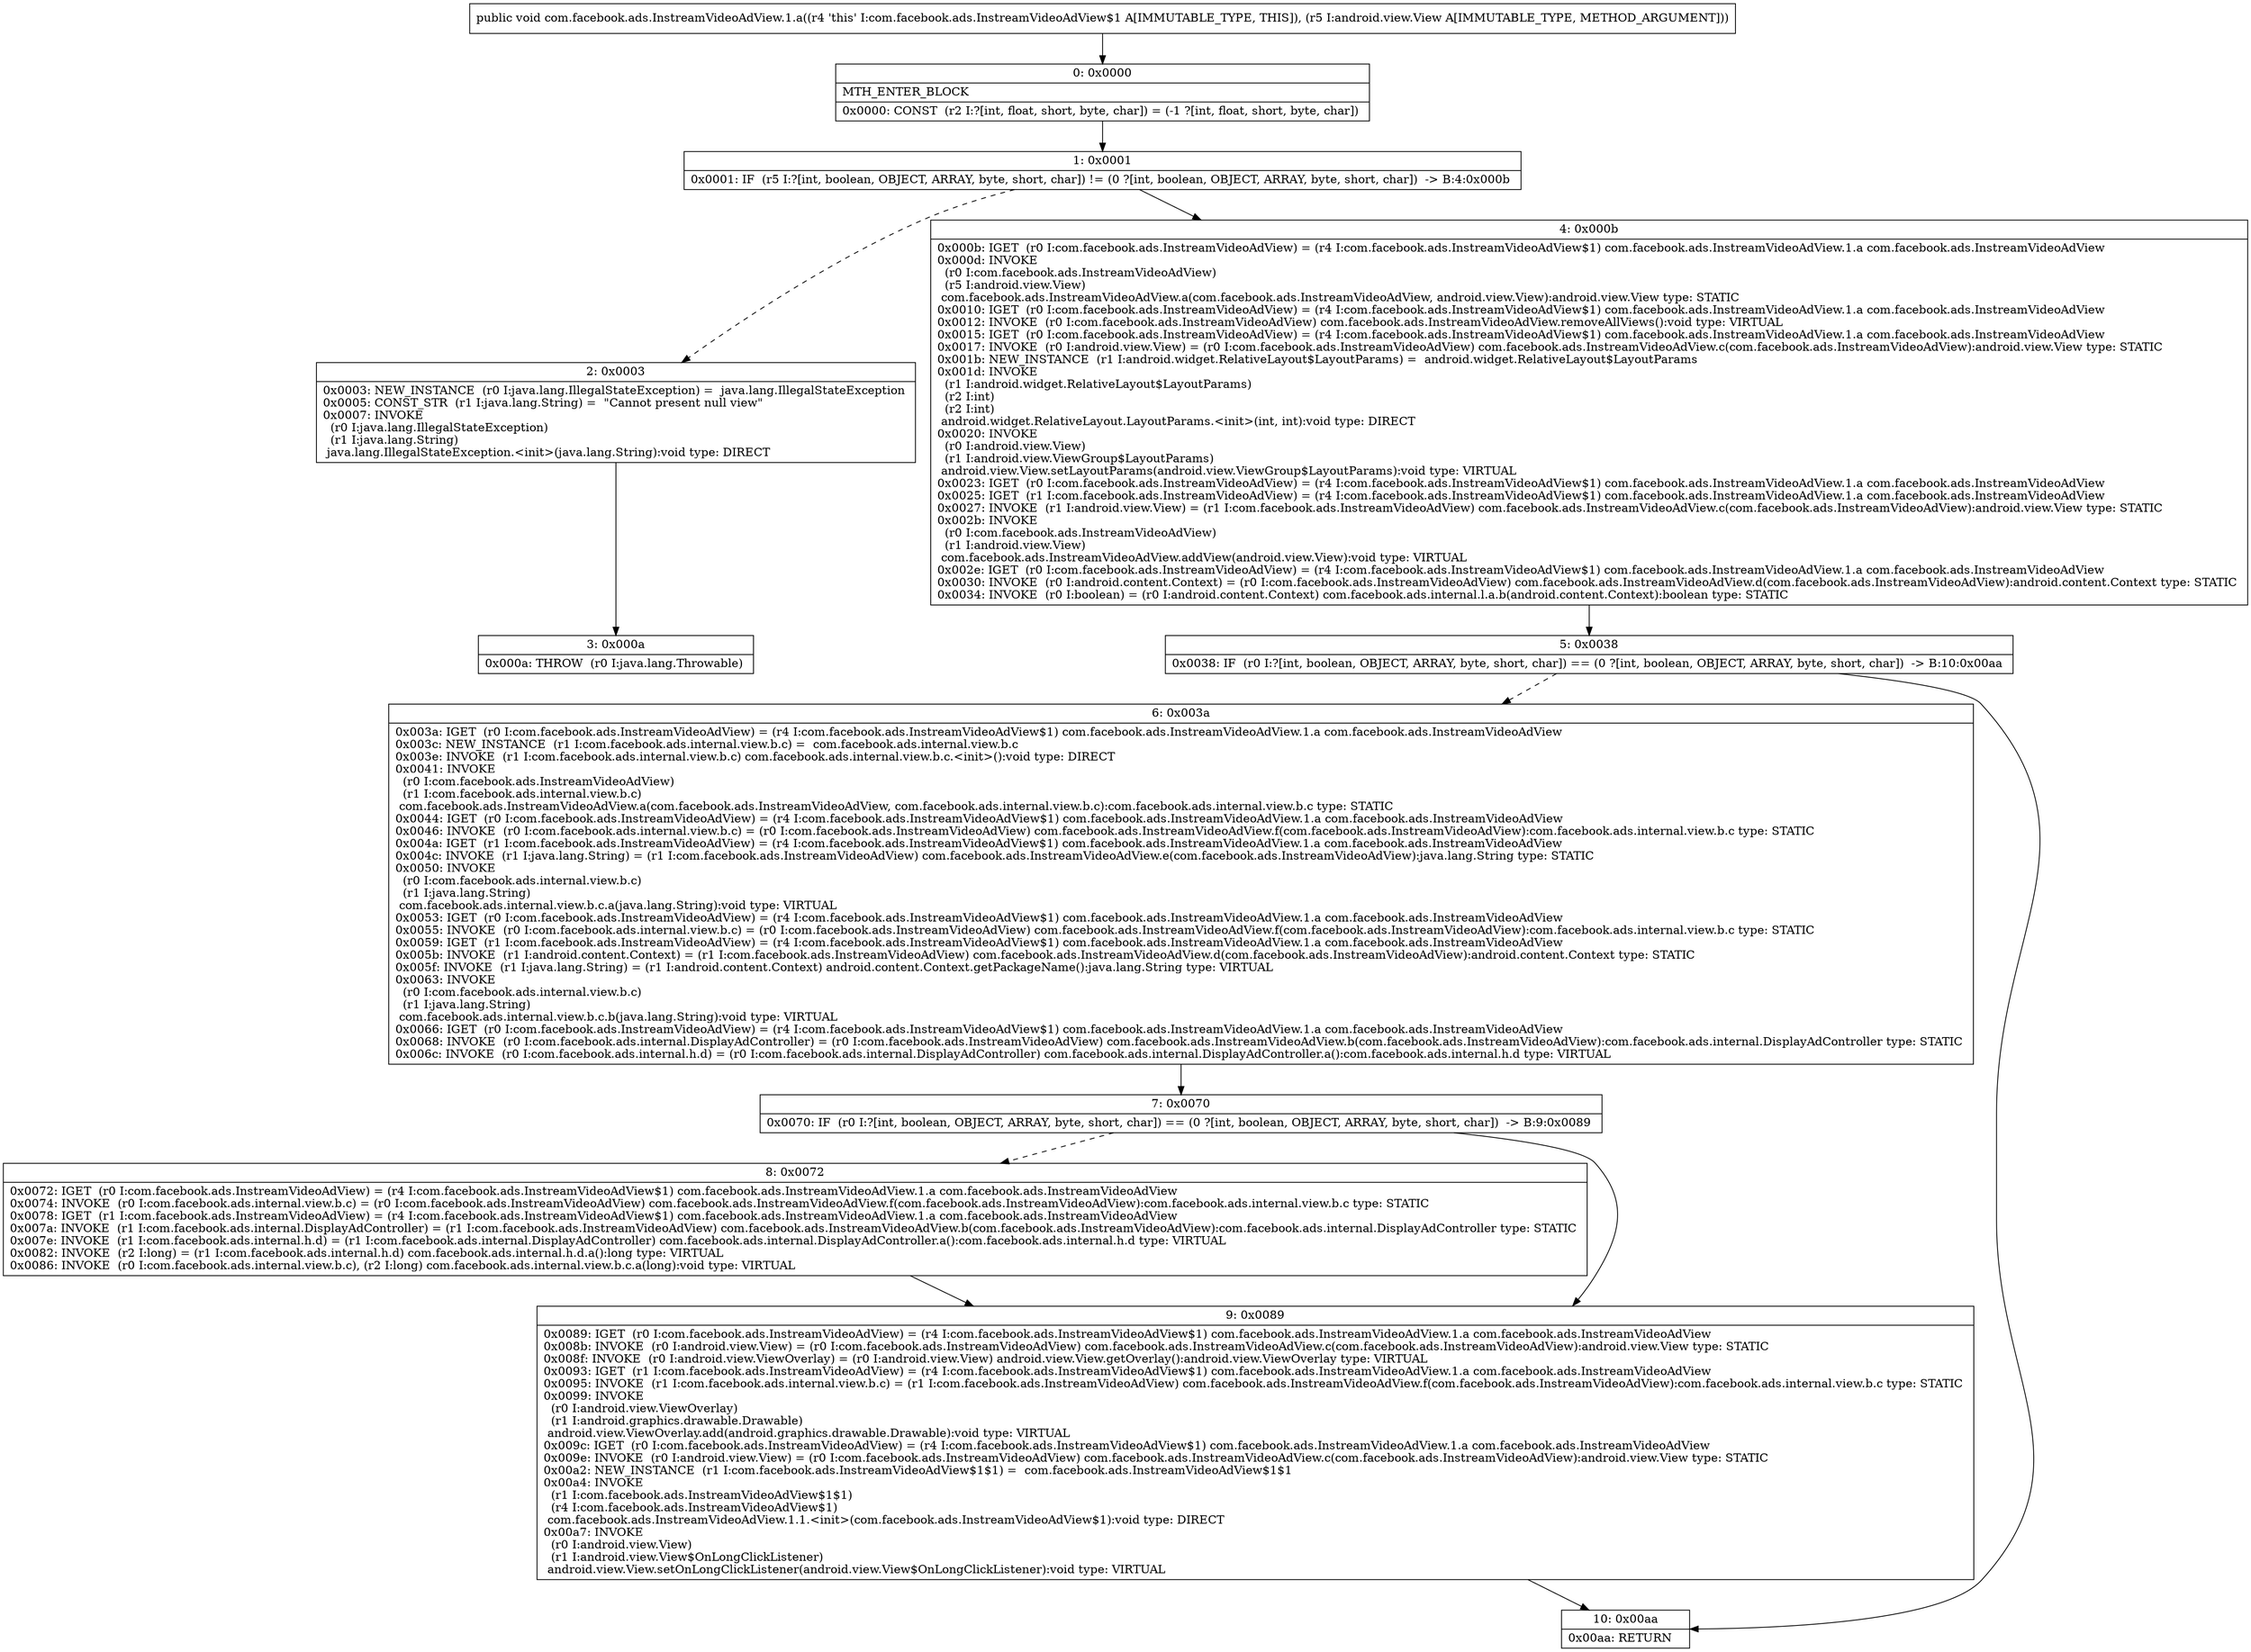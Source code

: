 digraph "CFG forcom.facebook.ads.InstreamVideoAdView.1.a(Landroid\/view\/View;)V" {
Node_0 [shape=record,label="{0\:\ 0x0000|MTH_ENTER_BLOCK\l|0x0000: CONST  (r2 I:?[int, float, short, byte, char]) = (\-1 ?[int, float, short, byte, char]) \l}"];
Node_1 [shape=record,label="{1\:\ 0x0001|0x0001: IF  (r5 I:?[int, boolean, OBJECT, ARRAY, byte, short, char]) != (0 ?[int, boolean, OBJECT, ARRAY, byte, short, char])  \-\> B:4:0x000b \l}"];
Node_2 [shape=record,label="{2\:\ 0x0003|0x0003: NEW_INSTANCE  (r0 I:java.lang.IllegalStateException) =  java.lang.IllegalStateException \l0x0005: CONST_STR  (r1 I:java.lang.String) =  \"Cannot present null view\" \l0x0007: INVOKE  \l  (r0 I:java.lang.IllegalStateException)\l  (r1 I:java.lang.String)\l java.lang.IllegalStateException.\<init\>(java.lang.String):void type: DIRECT \l}"];
Node_3 [shape=record,label="{3\:\ 0x000a|0x000a: THROW  (r0 I:java.lang.Throwable) \l}"];
Node_4 [shape=record,label="{4\:\ 0x000b|0x000b: IGET  (r0 I:com.facebook.ads.InstreamVideoAdView) = (r4 I:com.facebook.ads.InstreamVideoAdView$1) com.facebook.ads.InstreamVideoAdView.1.a com.facebook.ads.InstreamVideoAdView \l0x000d: INVOKE  \l  (r0 I:com.facebook.ads.InstreamVideoAdView)\l  (r5 I:android.view.View)\l com.facebook.ads.InstreamVideoAdView.a(com.facebook.ads.InstreamVideoAdView, android.view.View):android.view.View type: STATIC \l0x0010: IGET  (r0 I:com.facebook.ads.InstreamVideoAdView) = (r4 I:com.facebook.ads.InstreamVideoAdView$1) com.facebook.ads.InstreamVideoAdView.1.a com.facebook.ads.InstreamVideoAdView \l0x0012: INVOKE  (r0 I:com.facebook.ads.InstreamVideoAdView) com.facebook.ads.InstreamVideoAdView.removeAllViews():void type: VIRTUAL \l0x0015: IGET  (r0 I:com.facebook.ads.InstreamVideoAdView) = (r4 I:com.facebook.ads.InstreamVideoAdView$1) com.facebook.ads.InstreamVideoAdView.1.a com.facebook.ads.InstreamVideoAdView \l0x0017: INVOKE  (r0 I:android.view.View) = (r0 I:com.facebook.ads.InstreamVideoAdView) com.facebook.ads.InstreamVideoAdView.c(com.facebook.ads.InstreamVideoAdView):android.view.View type: STATIC \l0x001b: NEW_INSTANCE  (r1 I:android.widget.RelativeLayout$LayoutParams) =  android.widget.RelativeLayout$LayoutParams \l0x001d: INVOKE  \l  (r1 I:android.widget.RelativeLayout$LayoutParams)\l  (r2 I:int)\l  (r2 I:int)\l android.widget.RelativeLayout.LayoutParams.\<init\>(int, int):void type: DIRECT \l0x0020: INVOKE  \l  (r0 I:android.view.View)\l  (r1 I:android.view.ViewGroup$LayoutParams)\l android.view.View.setLayoutParams(android.view.ViewGroup$LayoutParams):void type: VIRTUAL \l0x0023: IGET  (r0 I:com.facebook.ads.InstreamVideoAdView) = (r4 I:com.facebook.ads.InstreamVideoAdView$1) com.facebook.ads.InstreamVideoAdView.1.a com.facebook.ads.InstreamVideoAdView \l0x0025: IGET  (r1 I:com.facebook.ads.InstreamVideoAdView) = (r4 I:com.facebook.ads.InstreamVideoAdView$1) com.facebook.ads.InstreamVideoAdView.1.a com.facebook.ads.InstreamVideoAdView \l0x0027: INVOKE  (r1 I:android.view.View) = (r1 I:com.facebook.ads.InstreamVideoAdView) com.facebook.ads.InstreamVideoAdView.c(com.facebook.ads.InstreamVideoAdView):android.view.View type: STATIC \l0x002b: INVOKE  \l  (r0 I:com.facebook.ads.InstreamVideoAdView)\l  (r1 I:android.view.View)\l com.facebook.ads.InstreamVideoAdView.addView(android.view.View):void type: VIRTUAL \l0x002e: IGET  (r0 I:com.facebook.ads.InstreamVideoAdView) = (r4 I:com.facebook.ads.InstreamVideoAdView$1) com.facebook.ads.InstreamVideoAdView.1.a com.facebook.ads.InstreamVideoAdView \l0x0030: INVOKE  (r0 I:android.content.Context) = (r0 I:com.facebook.ads.InstreamVideoAdView) com.facebook.ads.InstreamVideoAdView.d(com.facebook.ads.InstreamVideoAdView):android.content.Context type: STATIC \l0x0034: INVOKE  (r0 I:boolean) = (r0 I:android.content.Context) com.facebook.ads.internal.l.a.b(android.content.Context):boolean type: STATIC \l}"];
Node_5 [shape=record,label="{5\:\ 0x0038|0x0038: IF  (r0 I:?[int, boolean, OBJECT, ARRAY, byte, short, char]) == (0 ?[int, boolean, OBJECT, ARRAY, byte, short, char])  \-\> B:10:0x00aa \l}"];
Node_6 [shape=record,label="{6\:\ 0x003a|0x003a: IGET  (r0 I:com.facebook.ads.InstreamVideoAdView) = (r4 I:com.facebook.ads.InstreamVideoAdView$1) com.facebook.ads.InstreamVideoAdView.1.a com.facebook.ads.InstreamVideoAdView \l0x003c: NEW_INSTANCE  (r1 I:com.facebook.ads.internal.view.b.c) =  com.facebook.ads.internal.view.b.c \l0x003e: INVOKE  (r1 I:com.facebook.ads.internal.view.b.c) com.facebook.ads.internal.view.b.c.\<init\>():void type: DIRECT \l0x0041: INVOKE  \l  (r0 I:com.facebook.ads.InstreamVideoAdView)\l  (r1 I:com.facebook.ads.internal.view.b.c)\l com.facebook.ads.InstreamVideoAdView.a(com.facebook.ads.InstreamVideoAdView, com.facebook.ads.internal.view.b.c):com.facebook.ads.internal.view.b.c type: STATIC \l0x0044: IGET  (r0 I:com.facebook.ads.InstreamVideoAdView) = (r4 I:com.facebook.ads.InstreamVideoAdView$1) com.facebook.ads.InstreamVideoAdView.1.a com.facebook.ads.InstreamVideoAdView \l0x0046: INVOKE  (r0 I:com.facebook.ads.internal.view.b.c) = (r0 I:com.facebook.ads.InstreamVideoAdView) com.facebook.ads.InstreamVideoAdView.f(com.facebook.ads.InstreamVideoAdView):com.facebook.ads.internal.view.b.c type: STATIC \l0x004a: IGET  (r1 I:com.facebook.ads.InstreamVideoAdView) = (r4 I:com.facebook.ads.InstreamVideoAdView$1) com.facebook.ads.InstreamVideoAdView.1.a com.facebook.ads.InstreamVideoAdView \l0x004c: INVOKE  (r1 I:java.lang.String) = (r1 I:com.facebook.ads.InstreamVideoAdView) com.facebook.ads.InstreamVideoAdView.e(com.facebook.ads.InstreamVideoAdView):java.lang.String type: STATIC \l0x0050: INVOKE  \l  (r0 I:com.facebook.ads.internal.view.b.c)\l  (r1 I:java.lang.String)\l com.facebook.ads.internal.view.b.c.a(java.lang.String):void type: VIRTUAL \l0x0053: IGET  (r0 I:com.facebook.ads.InstreamVideoAdView) = (r4 I:com.facebook.ads.InstreamVideoAdView$1) com.facebook.ads.InstreamVideoAdView.1.a com.facebook.ads.InstreamVideoAdView \l0x0055: INVOKE  (r0 I:com.facebook.ads.internal.view.b.c) = (r0 I:com.facebook.ads.InstreamVideoAdView) com.facebook.ads.InstreamVideoAdView.f(com.facebook.ads.InstreamVideoAdView):com.facebook.ads.internal.view.b.c type: STATIC \l0x0059: IGET  (r1 I:com.facebook.ads.InstreamVideoAdView) = (r4 I:com.facebook.ads.InstreamVideoAdView$1) com.facebook.ads.InstreamVideoAdView.1.a com.facebook.ads.InstreamVideoAdView \l0x005b: INVOKE  (r1 I:android.content.Context) = (r1 I:com.facebook.ads.InstreamVideoAdView) com.facebook.ads.InstreamVideoAdView.d(com.facebook.ads.InstreamVideoAdView):android.content.Context type: STATIC \l0x005f: INVOKE  (r1 I:java.lang.String) = (r1 I:android.content.Context) android.content.Context.getPackageName():java.lang.String type: VIRTUAL \l0x0063: INVOKE  \l  (r0 I:com.facebook.ads.internal.view.b.c)\l  (r1 I:java.lang.String)\l com.facebook.ads.internal.view.b.c.b(java.lang.String):void type: VIRTUAL \l0x0066: IGET  (r0 I:com.facebook.ads.InstreamVideoAdView) = (r4 I:com.facebook.ads.InstreamVideoAdView$1) com.facebook.ads.InstreamVideoAdView.1.a com.facebook.ads.InstreamVideoAdView \l0x0068: INVOKE  (r0 I:com.facebook.ads.internal.DisplayAdController) = (r0 I:com.facebook.ads.InstreamVideoAdView) com.facebook.ads.InstreamVideoAdView.b(com.facebook.ads.InstreamVideoAdView):com.facebook.ads.internal.DisplayAdController type: STATIC \l0x006c: INVOKE  (r0 I:com.facebook.ads.internal.h.d) = (r0 I:com.facebook.ads.internal.DisplayAdController) com.facebook.ads.internal.DisplayAdController.a():com.facebook.ads.internal.h.d type: VIRTUAL \l}"];
Node_7 [shape=record,label="{7\:\ 0x0070|0x0070: IF  (r0 I:?[int, boolean, OBJECT, ARRAY, byte, short, char]) == (0 ?[int, boolean, OBJECT, ARRAY, byte, short, char])  \-\> B:9:0x0089 \l}"];
Node_8 [shape=record,label="{8\:\ 0x0072|0x0072: IGET  (r0 I:com.facebook.ads.InstreamVideoAdView) = (r4 I:com.facebook.ads.InstreamVideoAdView$1) com.facebook.ads.InstreamVideoAdView.1.a com.facebook.ads.InstreamVideoAdView \l0x0074: INVOKE  (r0 I:com.facebook.ads.internal.view.b.c) = (r0 I:com.facebook.ads.InstreamVideoAdView) com.facebook.ads.InstreamVideoAdView.f(com.facebook.ads.InstreamVideoAdView):com.facebook.ads.internal.view.b.c type: STATIC \l0x0078: IGET  (r1 I:com.facebook.ads.InstreamVideoAdView) = (r4 I:com.facebook.ads.InstreamVideoAdView$1) com.facebook.ads.InstreamVideoAdView.1.a com.facebook.ads.InstreamVideoAdView \l0x007a: INVOKE  (r1 I:com.facebook.ads.internal.DisplayAdController) = (r1 I:com.facebook.ads.InstreamVideoAdView) com.facebook.ads.InstreamVideoAdView.b(com.facebook.ads.InstreamVideoAdView):com.facebook.ads.internal.DisplayAdController type: STATIC \l0x007e: INVOKE  (r1 I:com.facebook.ads.internal.h.d) = (r1 I:com.facebook.ads.internal.DisplayAdController) com.facebook.ads.internal.DisplayAdController.a():com.facebook.ads.internal.h.d type: VIRTUAL \l0x0082: INVOKE  (r2 I:long) = (r1 I:com.facebook.ads.internal.h.d) com.facebook.ads.internal.h.d.a():long type: VIRTUAL \l0x0086: INVOKE  (r0 I:com.facebook.ads.internal.view.b.c), (r2 I:long) com.facebook.ads.internal.view.b.c.a(long):void type: VIRTUAL \l}"];
Node_9 [shape=record,label="{9\:\ 0x0089|0x0089: IGET  (r0 I:com.facebook.ads.InstreamVideoAdView) = (r4 I:com.facebook.ads.InstreamVideoAdView$1) com.facebook.ads.InstreamVideoAdView.1.a com.facebook.ads.InstreamVideoAdView \l0x008b: INVOKE  (r0 I:android.view.View) = (r0 I:com.facebook.ads.InstreamVideoAdView) com.facebook.ads.InstreamVideoAdView.c(com.facebook.ads.InstreamVideoAdView):android.view.View type: STATIC \l0x008f: INVOKE  (r0 I:android.view.ViewOverlay) = (r0 I:android.view.View) android.view.View.getOverlay():android.view.ViewOverlay type: VIRTUAL \l0x0093: IGET  (r1 I:com.facebook.ads.InstreamVideoAdView) = (r4 I:com.facebook.ads.InstreamVideoAdView$1) com.facebook.ads.InstreamVideoAdView.1.a com.facebook.ads.InstreamVideoAdView \l0x0095: INVOKE  (r1 I:com.facebook.ads.internal.view.b.c) = (r1 I:com.facebook.ads.InstreamVideoAdView) com.facebook.ads.InstreamVideoAdView.f(com.facebook.ads.InstreamVideoAdView):com.facebook.ads.internal.view.b.c type: STATIC \l0x0099: INVOKE  \l  (r0 I:android.view.ViewOverlay)\l  (r1 I:android.graphics.drawable.Drawable)\l android.view.ViewOverlay.add(android.graphics.drawable.Drawable):void type: VIRTUAL \l0x009c: IGET  (r0 I:com.facebook.ads.InstreamVideoAdView) = (r4 I:com.facebook.ads.InstreamVideoAdView$1) com.facebook.ads.InstreamVideoAdView.1.a com.facebook.ads.InstreamVideoAdView \l0x009e: INVOKE  (r0 I:android.view.View) = (r0 I:com.facebook.ads.InstreamVideoAdView) com.facebook.ads.InstreamVideoAdView.c(com.facebook.ads.InstreamVideoAdView):android.view.View type: STATIC \l0x00a2: NEW_INSTANCE  (r1 I:com.facebook.ads.InstreamVideoAdView$1$1) =  com.facebook.ads.InstreamVideoAdView$1$1 \l0x00a4: INVOKE  \l  (r1 I:com.facebook.ads.InstreamVideoAdView$1$1)\l  (r4 I:com.facebook.ads.InstreamVideoAdView$1)\l com.facebook.ads.InstreamVideoAdView.1.1.\<init\>(com.facebook.ads.InstreamVideoAdView$1):void type: DIRECT \l0x00a7: INVOKE  \l  (r0 I:android.view.View)\l  (r1 I:android.view.View$OnLongClickListener)\l android.view.View.setOnLongClickListener(android.view.View$OnLongClickListener):void type: VIRTUAL \l}"];
Node_10 [shape=record,label="{10\:\ 0x00aa|0x00aa: RETURN   \l}"];
MethodNode[shape=record,label="{public void com.facebook.ads.InstreamVideoAdView.1.a((r4 'this' I:com.facebook.ads.InstreamVideoAdView$1 A[IMMUTABLE_TYPE, THIS]), (r5 I:android.view.View A[IMMUTABLE_TYPE, METHOD_ARGUMENT])) }"];
MethodNode -> Node_0;
Node_0 -> Node_1;
Node_1 -> Node_2[style=dashed];
Node_1 -> Node_4;
Node_2 -> Node_3;
Node_4 -> Node_5;
Node_5 -> Node_6[style=dashed];
Node_5 -> Node_10;
Node_6 -> Node_7;
Node_7 -> Node_8[style=dashed];
Node_7 -> Node_9;
Node_8 -> Node_9;
Node_9 -> Node_10;
}

